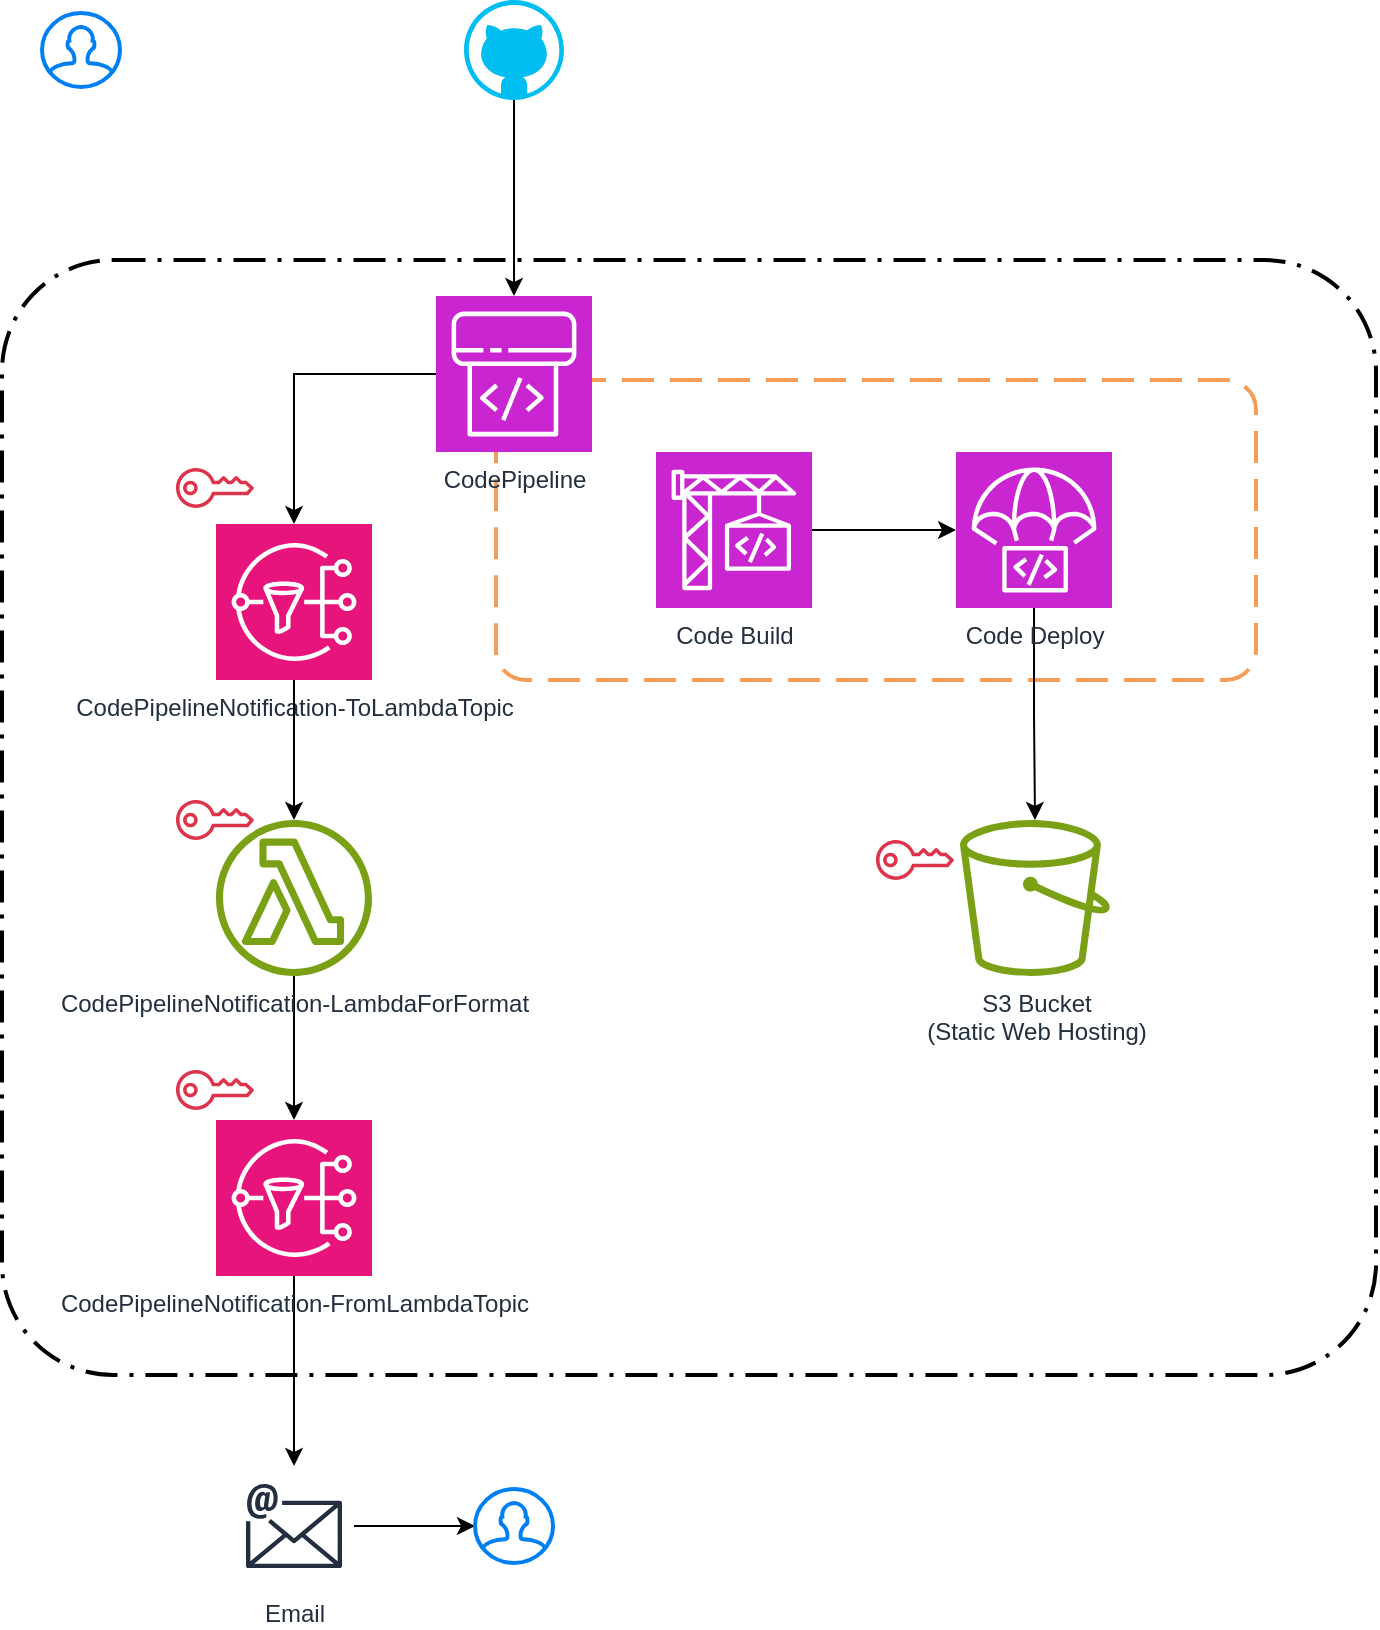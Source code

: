 <mxfile version="22.1.4" type="github">
  <diagram name="Page-1" id="0LPbcju5b3IQRJ1-V_Tn">
    <mxGraphModel dx="1290" dy="630" grid="1" gridSize="10" guides="1" tooltips="1" connect="1" arrows="1" fold="1" page="1" pageScale="1" pageWidth="827" pageHeight="1169" math="0" shadow="0">
      <root>
        <mxCell id="0" />
        <mxCell id="1" parent="0" />
        <mxCell id="bRpUN_DVM6ayMS_eQEdi-23" style="edgeStyle=orthogonalEdgeStyle;rounded=0;orthogonalLoop=1;jettySize=auto;html=1;entryX=0.5;entryY=0;entryDx=0;entryDy=0;entryPerimeter=0;" edge="1" parent="1" source="bRpUN_DVM6ayMS_eQEdi-22" target="bRpUN_DVM6ayMS_eQEdi-1">
          <mxGeometry relative="1" as="geometry" />
        </mxCell>
        <mxCell id="bRpUN_DVM6ayMS_eQEdi-22" value="" style="verticalLabelPosition=bottom;html=1;verticalAlign=top;align=center;strokeColor=none;fillColor=#00BEF2;shape=mxgraph.azure.github_code;pointerEvents=1;" vertex="1" parent="1">
          <mxGeometry x="301" y="100" width="50" height="50" as="geometry" />
        </mxCell>
        <mxCell id="bRpUN_DVM6ayMS_eQEdi-29" value="" style="edgeStyle=orthogonalEdgeStyle;rounded=0;orthogonalLoop=1;jettySize=auto;html=1;" edge="1" parent="1" source="bRpUN_DVM6ayMS_eQEdi-26" target="bRpUN_DVM6ayMS_eQEdi-28">
          <mxGeometry relative="1" as="geometry" />
        </mxCell>
        <mxCell id="bRpUN_DVM6ayMS_eQEdi-26" value="Email" style="sketch=0;outlineConnect=0;fontColor=#232F3E;gradientColor=none;strokeColor=#232F3E;fillColor=#ffffff;dashed=0;verticalLabelPosition=bottom;verticalAlign=top;align=center;html=1;fontSize=12;fontStyle=0;aspect=fixed;shape=mxgraph.aws4.resourceIcon;resIcon=mxgraph.aws4.email;" vertex="1" parent="1">
          <mxGeometry x="186" y="833" width="60" height="60" as="geometry" />
        </mxCell>
        <mxCell id="bRpUN_DVM6ayMS_eQEdi-5" value="S3 Bucket&lt;br&gt;(Static Web Hosting)" style="sketch=0;outlineConnect=0;fontColor=#232F3E;gradientColor=none;fillColor=#7AA116;strokeColor=none;dashed=0;verticalLabelPosition=bottom;verticalAlign=top;align=center;html=1;fontSize=12;fontStyle=0;aspect=fixed;pointerEvents=1;shape=mxgraph.aws4.bucket;" vertex="1" parent="1">
          <mxGeometry x="549" y="510" width="75" height="78" as="geometry" />
        </mxCell>
        <mxCell id="bRpUN_DVM6ayMS_eQEdi-10" value="CodePipelineNotification-ToLambdaTopic" style="sketch=0;points=[[0,0,0],[0.25,0,0],[0.5,0,0],[0.75,0,0],[1,0,0],[0,1,0],[0.25,1,0],[0.5,1,0],[0.75,1,0],[1,1,0],[0,0.25,0],[0,0.5,0],[0,0.75,0],[1,0.25,0],[1,0.5,0],[1,0.75,0]];outlineConnect=0;fontColor=#232F3E;fillColor=#E7157B;strokeColor=#ffffff;dashed=0;verticalLabelPosition=bottom;verticalAlign=top;align=center;html=1;fontSize=12;fontStyle=0;aspect=fixed;shape=mxgraph.aws4.resourceIcon;resIcon=mxgraph.aws4.sns;" vertex="1" parent="1">
          <mxGeometry x="177" y="362" width="78" height="78" as="geometry" />
        </mxCell>
        <mxCell id="bRpUN_DVM6ayMS_eQEdi-27" value="" style="edgeStyle=orthogonalEdgeStyle;rounded=0;orthogonalLoop=1;jettySize=auto;html=1;" edge="1" parent="1" source="bRpUN_DVM6ayMS_eQEdi-11" target="bRpUN_DVM6ayMS_eQEdi-26">
          <mxGeometry relative="1" as="geometry" />
        </mxCell>
        <mxCell id="bRpUN_DVM6ayMS_eQEdi-11" value="CodePipelineNotification-FromLambdaTopic" style="sketch=0;points=[[0,0,0],[0.25,0,0],[0.5,0,0],[0.75,0,0],[1,0,0],[0,1,0],[0.25,1,0],[0.5,1,0],[0.75,1,0],[1,1,0],[0,0.25,0],[0,0.5,0],[0,0.75,0],[1,0.25,0],[1,0.5,0],[1,0.75,0]];outlineConnect=0;fontColor=#232F3E;fillColor=#E7157B;strokeColor=#ffffff;dashed=0;verticalLabelPosition=bottom;verticalAlign=top;align=center;html=1;fontSize=12;fontStyle=0;aspect=fixed;shape=mxgraph.aws4.resourceIcon;resIcon=mxgraph.aws4.sns;" vertex="1" parent="1">
          <mxGeometry x="177" y="660" width="78" height="78" as="geometry" />
        </mxCell>
        <mxCell id="bRpUN_DVM6ayMS_eQEdi-17" value="" style="edgeStyle=orthogonalEdgeStyle;rounded=0;orthogonalLoop=1;jettySize=auto;html=1;" edge="1" parent="1" source="bRpUN_DVM6ayMS_eQEdi-12" target="bRpUN_DVM6ayMS_eQEdi-11">
          <mxGeometry relative="1" as="geometry" />
        </mxCell>
        <mxCell id="bRpUN_DVM6ayMS_eQEdi-12" value="CodePipelineNotification-LambdaForFormat" style="sketch=0;outlineConnect=0;fontColor=#232F3E;gradientColor=none;fillColor=#7AA116;strokeColor=none;dashed=0;verticalLabelPosition=bottom;verticalAlign=top;align=center;html=1;fontSize=12;fontStyle=0;aspect=fixed;pointerEvents=1;shape=mxgraph.aws4.lambda_function;" vertex="1" parent="1">
          <mxGeometry x="177" y="510" width="78" height="78" as="geometry" />
        </mxCell>
        <mxCell id="bRpUN_DVM6ayMS_eQEdi-16" value="" style="edgeStyle=orthogonalEdgeStyle;rounded=0;orthogonalLoop=1;jettySize=auto;html=1;" edge="1" parent="1" source="bRpUN_DVM6ayMS_eQEdi-10" target="bRpUN_DVM6ayMS_eQEdi-12">
          <mxGeometry relative="1" as="geometry" />
        </mxCell>
        <mxCell id="bRpUN_DVM6ayMS_eQEdi-13" style="edgeStyle=orthogonalEdgeStyle;rounded=0;orthogonalLoop=1;jettySize=auto;html=1;" edge="1" parent="1" source="bRpUN_DVM6ayMS_eQEdi-1" target="bRpUN_DVM6ayMS_eQEdi-10">
          <mxGeometry relative="1" as="geometry" />
        </mxCell>
        <mxCell id="bRpUN_DVM6ayMS_eQEdi-15" value="" style="sketch=0;outlineConnect=0;fontColor=#232F3E;gradientColor=none;fillColor=#DD344C;strokeColor=none;dashed=0;verticalLabelPosition=bottom;verticalAlign=top;align=center;html=1;fontSize=12;fontStyle=0;aspect=fixed;pointerEvents=1;shape=mxgraph.aws4.addon;" vertex="1" parent="1">
          <mxGeometry x="157" y="334" width="39" height="20" as="geometry" />
        </mxCell>
        <mxCell id="bRpUN_DVM6ayMS_eQEdi-18" value="" style="sketch=0;outlineConnect=0;fontColor=#232F3E;gradientColor=none;fillColor=#DD344C;strokeColor=none;dashed=0;verticalLabelPosition=bottom;verticalAlign=top;align=center;html=1;fontSize=12;fontStyle=0;aspect=fixed;pointerEvents=1;shape=mxgraph.aws4.addon;" vertex="1" parent="1">
          <mxGeometry x="157" y="635" width="39" height="20" as="geometry" />
        </mxCell>
        <mxCell id="bRpUN_DVM6ayMS_eQEdi-19" value="" style="sketch=0;outlineConnect=0;fontColor=#232F3E;gradientColor=none;fillColor=#DD344C;strokeColor=none;dashed=0;verticalLabelPosition=bottom;verticalAlign=top;align=center;html=1;fontSize=12;fontStyle=0;aspect=fixed;pointerEvents=1;shape=mxgraph.aws4.addon;" vertex="1" parent="1">
          <mxGeometry x="157" y="500" width="39" height="20" as="geometry" />
        </mxCell>
        <mxCell id="bRpUN_DVM6ayMS_eQEdi-20" value="" style="sketch=0;outlineConnect=0;fontColor=#232F3E;gradientColor=none;fillColor=#DD344C;strokeColor=none;dashed=0;verticalLabelPosition=bottom;verticalAlign=top;align=center;html=1;fontSize=12;fontStyle=0;aspect=fixed;pointerEvents=1;shape=mxgraph.aws4.addon;" vertex="1" parent="1">
          <mxGeometry x="507" y="520" width="39" height="20" as="geometry" />
        </mxCell>
        <mxCell id="bRpUN_DVM6ayMS_eQEdi-4" value="" style="rounded=1;arcSize=10;dashed=1;strokeColor=#F59D56;fillColor=none;gradientColor=none;dashPattern=8 4;strokeWidth=2;" vertex="1" parent="1">
          <mxGeometry x="317" y="290" width="380" height="150" as="geometry" />
        </mxCell>
        <mxCell id="bRpUN_DVM6ayMS_eQEdi-1" value="CodePipeline" style="sketch=0;points=[[0,0,0],[0.25,0,0],[0.5,0,0],[0.75,0,0],[1,0,0],[0,1,0],[0.25,1,0],[0.5,1,0],[0.75,1,0],[1,1,0],[0,0.25,0],[0,0.5,0],[0,0.75,0],[1,0.25,0],[1,0.5,0],[1,0.75,0]];outlineConnect=0;fontColor=#232F3E;fillColor=#C925D1;strokeColor=#ffffff;dashed=0;verticalLabelPosition=bottom;verticalAlign=top;align=center;html=1;fontSize=12;fontStyle=0;aspect=fixed;shape=mxgraph.aws4.resourceIcon;resIcon=mxgraph.aws4.codepipeline;" vertex="1" parent="1">
          <mxGeometry x="287" y="248" width="78" height="78" as="geometry" />
        </mxCell>
        <mxCell id="bRpUN_DVM6ayMS_eQEdi-2" value="Code Build" style="sketch=0;points=[[0,0,0],[0.25,0,0],[0.5,0,0],[0.75,0,0],[1,0,0],[0,1,0],[0.25,1,0],[0.5,1,0],[0.75,1,0],[1,1,0],[0,0.25,0],[0,0.5,0],[0,0.75,0],[1,0.25,0],[1,0.5,0],[1,0.75,0]];outlineConnect=0;fontColor=#232F3E;fillColor=#C925D1;strokeColor=#ffffff;dashed=0;verticalLabelPosition=bottom;verticalAlign=top;align=center;html=1;fontSize=12;fontStyle=0;aspect=fixed;shape=mxgraph.aws4.resourceIcon;resIcon=mxgraph.aws4.codebuild;" vertex="1" parent="1">
          <mxGeometry x="397" y="326" width="78" height="78" as="geometry" />
        </mxCell>
        <mxCell id="bRpUN_DVM6ayMS_eQEdi-21" value="" style="edgeStyle=orthogonalEdgeStyle;rounded=0;orthogonalLoop=1;jettySize=auto;html=1;" edge="1" parent="1" source="bRpUN_DVM6ayMS_eQEdi-3" target="bRpUN_DVM6ayMS_eQEdi-5">
          <mxGeometry relative="1" as="geometry" />
        </mxCell>
        <mxCell id="bRpUN_DVM6ayMS_eQEdi-3" value="Code Deploy" style="sketch=0;points=[[0,0,0],[0.25,0,0],[0.5,0,0],[0.75,0,0],[1,0,0],[0,1,0],[0.25,1,0],[0.5,1,0],[0.75,1,0],[1,1,0],[0,0.25,0],[0,0.5,0],[0,0.75,0],[1,0.25,0],[1,0.5,0],[1,0.75,0]];outlineConnect=0;fontColor=#232F3E;fillColor=#C925D1;strokeColor=#ffffff;dashed=0;verticalLabelPosition=bottom;verticalAlign=top;align=center;html=1;fontSize=12;fontStyle=0;aspect=fixed;shape=mxgraph.aws4.resourceIcon;resIcon=mxgraph.aws4.codedeploy;" vertex="1" parent="1">
          <mxGeometry x="547" y="326" width="78" height="78" as="geometry" />
        </mxCell>
        <mxCell id="bRpUN_DVM6ayMS_eQEdi-7" value="" style="edgeStyle=orthogonalEdgeStyle;rounded=0;orthogonalLoop=1;jettySize=auto;html=1;" edge="1" parent="1" source="bRpUN_DVM6ayMS_eQEdi-2" target="bRpUN_DVM6ayMS_eQEdi-3">
          <mxGeometry relative="1" as="geometry" />
        </mxCell>
        <mxCell id="bRpUN_DVM6ayMS_eQEdi-24" value="" style="rounded=1;arcSize=10;dashed=1;fillColor=none;gradientColor=none;dashPattern=8 3 1 3;strokeWidth=2;" vertex="1" parent="1">
          <mxGeometry x="70" y="230" width="687" height="557.5" as="geometry" />
        </mxCell>
        <mxCell id="bRpUN_DVM6ayMS_eQEdi-28" value="" style="html=1;verticalLabelPosition=bottom;align=center;labelBackgroundColor=#ffffff;verticalAlign=top;strokeWidth=2;strokeColor=#0080F0;shadow=0;dashed=0;shape=mxgraph.ios7.icons.user;" vertex="1" parent="1">
          <mxGeometry x="306.5" y="844.5" width="39" height="37" as="geometry" />
        </mxCell>
        <mxCell id="bRpUN_DVM6ayMS_eQEdi-30" value="" style="html=1;verticalLabelPosition=bottom;align=center;labelBackgroundColor=#ffffff;verticalAlign=top;strokeWidth=2;strokeColor=#0080F0;shadow=0;dashed=0;shape=mxgraph.ios7.icons.user;" vertex="1" parent="1">
          <mxGeometry x="90" y="106.5" width="39" height="37" as="geometry" />
        </mxCell>
      </root>
    </mxGraphModel>
  </diagram>
</mxfile>
